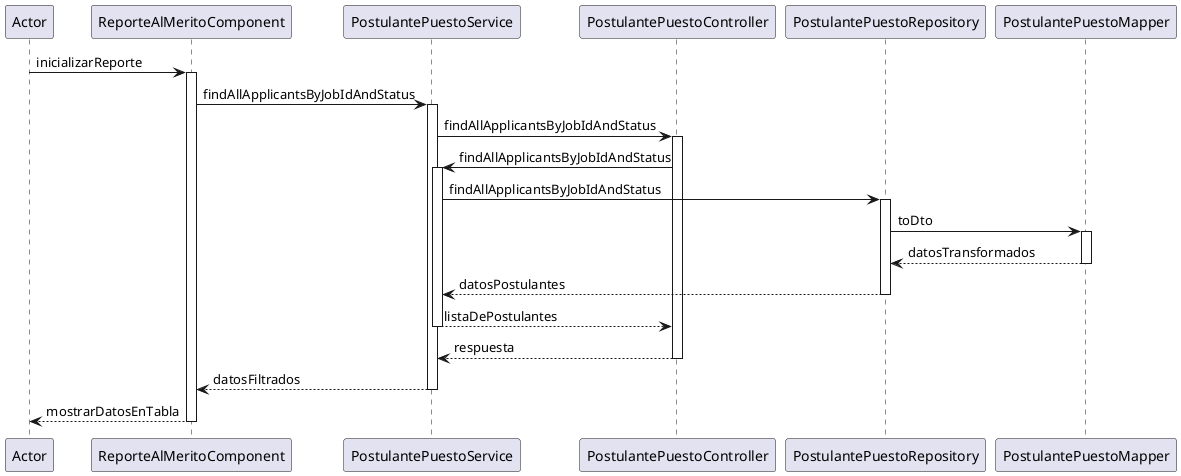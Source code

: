 @startuml
participant Actor
Actor -> ReporteAlMeritoComponent: inicializarReporte
activate ReporteAlMeritoComponent
ReporteAlMeritoComponent -> PostulantePuestoService: findAllApplicantsByJobIdAndStatus
activate PostulantePuestoService

PostulantePuestoService -> PostulantePuestoController : findAllApplicantsByJobIdAndStatus
activate PostulantePuestoController
PostulantePuestoController -> PostulantePuestoService : findAllApplicantsByJobIdAndStatus
activate PostulantePuestoService
PostulantePuestoService -> PostulantePuestoRepository : findAllApplicantsByJobIdAndStatus
activate PostulantePuestoRepository
PostulantePuestoRepository -> PostulantePuestoMapper : toDto
activate PostulantePuestoMapper
PostulantePuestoMapper --> PostulantePuestoRepository : datosTransformados
deactivate PostulantePuestoMapper
PostulantePuestoRepository --> PostulantePuestoService : datosPostulantes
deactivate PostulantePuestoRepository
PostulantePuestoService --> PostulantePuestoController : listaDePostulantes
deactivate PostulantePuestoService
PostulantePuestoController --> PostulantePuestoService : respuesta
deactivate PostulantePuestoController
PostulantePuestoService --> ReporteAlMeritoComponent: datosFiltrados
deactivate PostulantePuestoService

ReporteAlMeritoComponent --> Actor: mostrarDatosEnTabla
deactivate ReporteAlMeritoComponent
@enduml